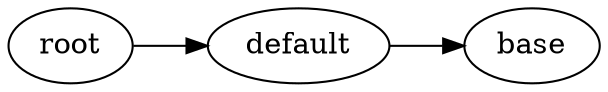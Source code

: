 digraph default {
	graph [rankdir=LR]
	root_92 [label=root href="javascript:s=&quot;\(\)\nNone&quot;; console.log(s); alert(s);"]
	default_93 [label=default href="javascript:s=&quot;\(&#x27;default&#x27;,\)\nHeaderBase&quot;; console.log(s); alert(s);" tooltip=HeaderBase]
	base_94 [label=base href="javascript:s=&quot;\(&#x27;default&#x27;,\ &#x27;base&#x27;\)\nLinearExtrude&quot;; console.log(s); alert(s);" tooltip=LinearExtrude]
	root_92 -> default_93
	default_93 -> base_94
}
